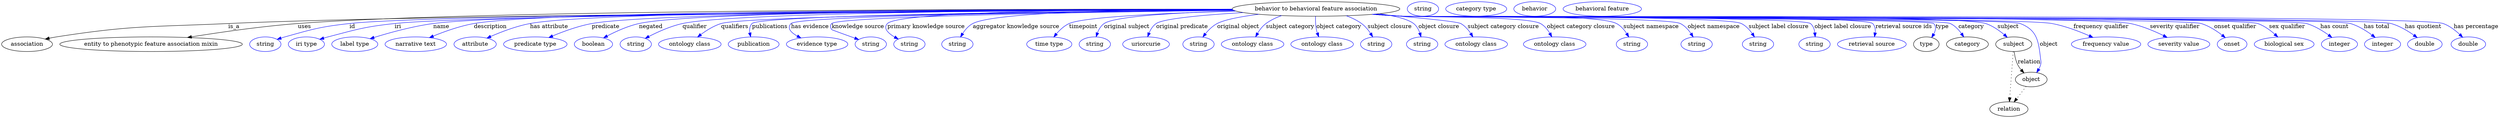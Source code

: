 digraph {
	graph [bb="0,0,6137.4,283"];
	node [label="\N"];
	"behavior to behavioral feature association"	[height=0.5,
		label="behavior to behavioral feature association",
		pos="3230.4,265",
		width=5.7231];
	association	[height=0.5,
		pos="62.394,178",
		width=1.7332];
	"behavior to behavioral feature association" -> association	[label=is_a,
		lp="571.39,221.5",
		pos="e,107.12,190.69 3025.4,263.04 2486.1,260.23 1036.8,250.82 557.39,229 369.02,220.43 320.71,225.09 134.39,196 128.7,195.11 122.8,194.01 \
116.93,192.8"];
	"entity to phenotypic feature association mixin"	[height=0.5,
		pos="367.39,178",
		width=6.2286];
	"behavior to behavioral feature association" -> "entity to phenotypic feature association mixin"	[label=uses,
		lp="744.89,221.5",
		pos="e,456.82,194.52 3024.5,264.4 2508.9,264.88 1172.3,262.71 728.39,229 639.52,222.25 539.14,207.79 466.83,196.15"];
	id	[color=blue,
		height=0.5,
		label=string,
		pos="648.39,178",
		width=1.0652];
	"behavior to behavioral feature association" -> id	[color=blue,
		label=id,
		lp="862.39,221.5",
		pos="e,677.38,189.98 3025,263.21 2487.7,260.82 1067.4,252.35 855.39,229 783.66,221.1 765.9,215.43 696.39,196 693.29,195.13 690.09,194.17 \
686.89,193.15",
		style=solid];
	iri	[color=blue,
		height=0.5,
		label="iri type",
		pos="749.39,178",
		width=1.2277];
	"behavior to behavioral feature association" -> iri	[color=blue,
		label=iri,
		lp="974.39,221.5",
		pos="e,782.31,190.19 3025.2,262.97 2506.1,260.08 1167.3,250.58 966.39,229 892.47,221.06 874.35,214.72 802.39,196 799.02,195.12 795.54,\
194.15 792.06,193.14",
		style=solid];
	name	[color=blue,
		height=0.5,
		label="label type",
		pos="868.39,178",
		width=1.5707];
	"behavior to behavioral feature association" -> name	[color=blue,
		label=name,
		lp="1081.4,221.5",
		pos="e,905.95,191.57 3025.1,263.46 2521.5,261.74 1252.1,254.87 1061.4,229 1010.9,222.15 954.57,206.62 915.88,194.67",
		style=solid];
	description	[color=blue,
		height=0.5,
		label="narrative text",
		pos="1018.4,178",
		width=2.0943];
	"behavior to behavioral feature association" -> description	[color=blue,
		label=description,
		lp="1200.9,221.5",
		pos="e,1051.7,194.17 3024.5,264.27 2537.1,264.36 1340,261.26 1160.4,229 1126,222.82 1088.8,209.45 1061.1,198.09",
		style=solid];
	"has attribute"	[color=blue,
		height=0.5,
		label=attribute,
		pos="1163.4,178",
		width=1.4443];
	"behavior to behavioral feature association" -> "has attribute"	[color=blue,
		label="has attribute",
		lp="1344.4,221.5",
		pos="e,1192.4,193.09 3024.4,264.2 2560.9,264.1 1463.1,260.47 1297.4,229 1263.9,222.65 1227.9,208.75 1201.6,197.22",
		style=solid];
	predicate	[color=blue,
		height=0.5,
		label="predicate type",
		pos="1311.4,178",
		width=2.1665];
	"behavior to behavioral feature association" -> predicate	[color=blue,
		label=predicate,
		lp="1483.4,221.5",
		pos="e,1344.3,194.39 3024.9,263.74 2589.2,262.64 1600.4,257.04 1449.4,229 1416.3,222.85 1380.5,209.71 1353.7,198.44",
		style=solid];
	negated	[color=blue,
		height=0.5,
		label=boolean,
		pos="1454.4,178",
		width=1.2999];
	"behavior to behavioral feature association" -> negated	[color=blue,
		label=negated,
		lp="1594.4,221.5",
		pos="e,1479,193.55 3024.4,264.28 2610.2,264.16 1703.9,260.28 1565.4,229 1538.1,222.83 1509.3,209.67 1487.9,198.4",
		style=solid];
	qualifier	[color=blue,
		height=0.5,
		label=string,
		pos="1557.4,178",
		width=1.0652];
	"behavior to behavioral feature association" -> qualifier	[color=blue,
		label=qualifier,
		lp="1702.4,221.5",
		pos="e,1580.7,192.36 3024.6,263.8 2631.3,262.75 1800.7,257.2 1672.4,229 1643.2,222.58 1612.2,208.65 1589.8,197.12",
		style=solid];
	qualifiers	[color=blue,
		height=0.5,
		label="ontology class",
		pos="1690.4,178",
		width=2.1304];
	"behavior to behavioral feature association" -> qualifiers	[color=blue,
		label=qualifiers,
		lp="1800.9,221.5",
		pos="e,1709.4,195.69 3026.8,262.06 2638.7,257.95 1826.3,247.23 1767.4,229 1749.4,223.42 1731.5,212.31 1717.6,201.97",
		style=solid];
	publications	[color=blue,
		height=0.5,
		label=publication,
		pos="1847.4,178",
		width=1.7332];
	"behavior to behavioral feature association" -> publications	[color=blue,
		label=publications,
		lp="1887.4,221.5",
		pos="e,1840.1,196.07 3026,262.49 2645.2,259.17 1863.7,249.85 1843.4,229 1837.5,222.97 1836.6,214.36 1837.8,205.99",
		style=solid];
	"has evidence"	[color=blue,
		height=0.5,
		label="evidence type",
		pos="2003.4,178",
		width=2.0943];
	"behavior to behavioral feature association" -> "has evidence"	[color=blue,
		label="has evidence",
		lp="1985.9,221.5",
		pos="e,1963.8,193.44 3026.9,262.09 2668,258.23 1958.1,248.19 1939.4,229 1928.4,217.75 1939.1,206.82 1954.7,198.07",
		style=solid];
	"knowledge source"	[color=blue,
		height=0.5,
		label=string,
		pos="2135.4,178",
		width=1.0652];
	"behavior to behavioral feature association" -> "knowledge source"	[color=blue,
		label="knowledge source",
		lp="2103.9,221.5",
		pos="e,2105.8,189.58 3027.9,261.61 2692.4,257.17 2056.3,246.46 2039.4,229 2034.8,224.22 2035.6,219.46 2039.4,214 2039.9,213.35 2069.9,\
202.45 2096.3,192.98",
		style=solid];
	"primary knowledge source"	[color=blue,
		height=0.5,
		label=string,
		pos="2230.4,178",
		width=1.0652];
	"behavior to behavioral feature association" -> "primary knowledge source"	[color=blue,
		label="primary knowledge source",
		lp="2271.4,221.5",
		pos="e,2203,190.73 3024.4,264.42 2725.9,264 2205.4,258.94 2176.4,229 2165.2,217.46 2178.1,205.19 2194,195.7",
		style=solid];
	"aggregator knowledge source"	[color=blue,
		height=0.5,
		label=string,
		pos="2348.4,178",
		width=1.0652];
	"behavior to behavioral feature association" -> "aggregator knowledge source"	[color=blue,
		label="aggregator knowledge source",
		lp="2492.9,221.5",
		pos="e,2356.1,195.65 3024.3,264.56 2792.6,263.76 2441.4,257.72 2386.4,229 2376,223.57 2367.6,213.87 2361.4,204.45",
		style=solid];
	timepoint	[color=blue,
		height=0.5,
		label="time type",
		pos="2574.4,178",
		width=1.5346];
	"behavior to behavioral feature association" -> timepoint	[color=blue,
		label=timepoint,
		lp="2658.4,221.5",
		pos="e,2585.5,195.67 3033.3,259.7 2870.5,254.97 2660.2,245.73 2623.4,229 2611.1,223.42 2600.3,213.29 2591.9,203.6",
		style=solid];
	"original subject"	[color=blue,
		height=0.5,
		label=string,
		pos="2686.4,178",
		width=1.0652];
	"behavior to behavioral feature association" -> "original subject"	[color=blue,
		label="original subject",
		lp="2765.4,221.5",
		pos="e,2689.6,196.31 3031.4,260.32 2895.8,256.17 2736.1,247.41 2709.4,229 2701.5,223.56 2696.3,214.72 2692.8,205.96",
		style=solid];
	"original predicate"	[color=blue,
		height=0.5,
		label=uriorcurie,
		pos="2812.4,178",
		width=1.5887];
	"behavior to behavioral feature association" -> "original predicate"	[color=blue,
		label="original predicate",
		lp="2900.9,221.5",
		pos="e,2816.4,196.27 3051.6,256 2956.7,250.35 2855.8,241.52 2837.4,229 2829.4,223.52 2823.8,214.66 2820,205.92",
		style=solid];
	"original object"	[color=blue,
		height=0.5,
		label=string,
		pos="2941.4,178",
		width=1.0652];
	"behavior to behavioral feature association" -> "original object"	[color=blue,
		label="original object",
		lp="3038.9,221.5",
		pos="e,2952.2,195.75 3089.7,251.8 3046.8,246.34 3006.1,238.86 2987.4,229 2976.1,223.05 2966.1,213.18 2958.4,203.78",
		style=solid];
	"subject category"	[color=blue,
		height=0.5,
		label="ontology class",
		pos="3074.4,178",
		width=2.1304];
	"behavior to behavioral feature association" -> "subject category"	[color=blue,
		label="subject category",
		lp="3166.9,221.5",
		pos="e,3081.8,196.15 3145.6,248.53 3132.1,243.68 3118.8,237.33 3107.4,229 3098.9,222.8 3092,213.71 3086.7,204.98",
		style=solid];
	"object category"	[color=blue,
		height=0.5,
		label="ontology class",
		pos="3245.4,178",
		width=2.1304];
	"behavior to behavioral feature association" -> "object category"	[color=blue,
		label="object category",
		lp="3286.9,221.5",
		pos="e,3237.1,196.07 3229.2,246.71 3228.9,237 3229.2,224.72 3231.4,214 3231.9,211.27 3232.7,208.48 3233.6,205.72",
		style=solid];
	"subject closure"	[color=blue,
		height=0.5,
		label=string,
		pos="3378.4,178",
		width=1.0652];
	"behavior to behavioral feature association" -> "subject closure"	[color=blue,
		label="subject closure",
		lp="3411.9,221.5",
		pos="e,3369.9,196.05 3304.7,248.21 3318,243.37 3331.2,237.1 3342.4,229 3351.2,222.62 3358.8,213.38 3364.6,204.58",
		style=solid];
	"object closure"	[color=blue,
		height=0.5,
		label=string,
		pos="3491.4,178",
		width=1.0652];
	"behavior to behavioral feature association" -> "object closure"	[color=blue,
		label="object closure",
		lp="3532.4,221.5",
		pos="e,3488.7,196.01 3386.2,253.18 3423,247.98 3455.8,240.31 3470.4,229 3477.8,223.28 3482.6,214.49 3485.7,205.86",
		style=solid];
	"subject category closure"	[color=blue,
		height=0.5,
		label="ontology class",
		pos="3624.4,178",
		width=2.1304];
	"behavior to behavioral feature association" -> "subject category closure"	[color=blue,
		label="subject category closure",
		lp="3690.9,221.5",
		pos="e,3616.3,195.91 3376.6,252.3 3470.6,244.34 3576.9,234.32 3586.4,229 3596.5,223.36 3604.7,213.81 3611,204.55",
		style=solid];
	"object category closure"	[color=blue,
		height=0.5,
		label="ontology class",
		pos="3817.4,178",
		width=2.1304];
	"behavior to behavioral feature association" -> "object category closure"	[color=blue,
		label="object category closure",
		lp="3881.9,221.5",
		pos="e,3810.3,196.06 3374.3,252.11 3398.1,250.29 3422.4,248.52 3445.4,247 3482.8,244.52 3749.6,247.2 3782.4,229 3792.1,223.6 3799.8,214.22 \
3805.4,205.03",
		style=solid];
	"subject namespace"	[color=blue,
		height=0.5,
		label=string,
		pos="4007.4,178",
		width=1.0652];
	"behavior to behavioral feature association" -> "subject namespace"	[color=blue,
		label="subject namespace",
		lp="4054.4,221.5",
		pos="e,3999.7,195.68 3372,251.9 3396.5,250.07 3421.7,248.35 3445.4,247 3503.6,243.7 3917.7,255.78 3969.4,229 3979.8,223.61 3988.2,213.91 \
3994.4,204.49",
		style=solid];
	"object namespace"	[color=blue,
		height=0.5,
		label=string,
		pos="4166.4,178",
		width=1.0652];
	"behavior to behavioral feature association" -> "object namespace"	[color=blue,
		label="object namespace",
		lp="4208.4,221.5",
		pos="e,4158.1,195.74 3370.8,251.83 3395.7,249.98 3421.3,248.27 3445.4,247 3483.2,245.01 4092.5,245.84 4126.4,229 4137.2,223.62 4146.1,\
213.79 4152.7,204.27",
		style=solid];
	"subject label closure"	[color=blue,
		height=0.5,
		label=string,
		pos="4317.4,178",
		width=1.0652];
	"behavior to behavioral feature association" -> "subject label closure"	[color=blue,
		label="subject label closure",
		lp="4368.4,221.5",
		pos="e,4308.8,195.77 3370.3,251.77 3395.3,249.92 3421.1,248.22 3445.4,247 3491.5,244.68 4234.9,249.2 4276.4,229 4287.4,223.66 4296.4,\
213.84 4303.2,204.3",
		style=solid];
	"object label closure"	[color=blue,
		height=0.5,
		label=string,
		pos="4456.4,178",
		width=1.0652];
	"behavior to behavioral feature association" -> "object label closure"	[color=blue,
		label="object label closure",
		lp="4525.9,221.5",
		pos="e,4458,196.09 3370,251.72 3395.1,249.87 3421,248.18 3445.4,247 3473.2,245.65 4425,246.82 4446.4,229 4453.1,223.43 4456.1,214.79 \
4457.3,206.25",
		style=solid];
	"retrieval source ids"	[color=blue,
		height=0.5,
		label="retrieval source",
		pos="4597.4,178",
		width=2.347];
	"behavior to behavioral feature association" -> "retrieval source ids"	[color=blue,
		label="retrieval source ids",
		lp="4675.9,221.5",
		pos="e,4603.8,196.11 3369.7,251.69 3394.9,249.84 3420.9,248.16 3445.4,247 3477.4,245.49 4576.9,251.85 4599.4,229 4605.3,223.01 4606.4,\
214.42 4605.6,206.04",
		style=solid];
	type	[height=0.5,
		pos="4731.4,178",
		width=0.86659];
	"behavior to behavioral feature association" -> type	[color=blue,
		label=type,
		lp="4770.4,221.5",
		pos="e,4744.4,194.37 3369.4,251.68 3394.7,249.82 3420.8,248.14 3445.4,247 3463.5,246.16 4736.7,241.9 4749.4,229 4756.3,222 4754.3,212.18 \
4749.7,203.08",
		style=solid];
	category	[height=0.5,
		pos="4832.4,178",
		width=1.4263];
	"behavior to behavioral feature association" -> category	[color=blue,
		label=category,
		lp="4841.9,221.5",
		pos="e,4823.5,195.81 3369.4,251.67 3394.7,249.81 3420.8,248.14 3445.4,247 3482.7,245.28 4756.6,245.01 4790.4,229 4801.5,223.72 4810.8,\
213.91 4817.7,204.36",
		style=solid];
	subject	[height=0.5,
		pos="4946.4,178",
		width=1.2277];
	"behavior to behavioral feature association" -> subject	[color=blue,
		label=subject,
		lp="4932.4,221.5",
		pos="e,4930.5,195 3369.1,251.67 3394.5,249.81 3420.7,248.13 3445.4,247 3524.9,243.36 4801.9,254.01 4877.4,229 4894.2,223.43 4910.4,212.13 \
4922.9,201.68",
		style=solid];
	object	[height=0.5,
		pos="4989.4,91",
		width=1.0832];
	"behavior to behavioral feature association" -> object	[color=blue,
		label=object,
		lp="5032.4,178",
		pos="e,5002.8,108.09 3369.1,251.66 3394.5,249.79 3420.7,248.12 3445.4,247 3487.5,245.09 4923.1,244.24 4962.4,229 5004,212.87 5007.1,186.29 \
5012.4,142 5013.2,135.38 5014.3,133.39 5012.4,127 5011.4,123.55 5009.9,120.13 5008.1,116.85",
		style=solid];
	"frequency qualifier"	[color=blue,
		height=0.5,
		label="frequency value",
		pos="5173.4,178",
		width=2.3651];
	"behavior to behavioral feature association" -> "frequency qualifier"	[color=blue,
		label="frequency qualifier",
		lp="5161.4,221.5",
		pos="e,5141.2,194.72 3369.1,251.65 3394.5,249.78 3420.7,248.11 3445.4,247 3533.9,243.01 4953.3,245.34 5040.4,229 5072.1,223.05 5106.1,\
210.13 5131.8,198.91",
		style=solid];
	"severity qualifier"	[color=blue,
		height=0.5,
		label="severity value",
		pos="5352.4,178",
		width=2.1123];
	"behavior to behavioral feature association" -> "severity qualifier"	[color=blue,
		label="severity qualifier",
		lp="5342.4,221.5",
		pos="e,5323.6,194.85 3368.8,251.64 3394.3,249.77 3420.6,248.1 3445.4,247 3544.6,242.58 5136.1,249.12 5233.4,229 5261.7,223.14 5291.8,\
210.46 5314.6,199.33",
		style=solid];
	"onset qualifier"	[color=blue,
		height=0.5,
		label=onset,
		pos="5482.4,178",
		width=1.011];
	"behavior to behavioral feature association" -> "onset qualifier"	[color=blue,
		label="onset qualifier",
		lp="5490.9,221.5",
		pos="e,5465.7,194.31 3368.8,251.63 3394.3,249.76 3420.6,248.09 3445.4,247 3499.8,244.6 5355.3,245.03 5407.4,229 5425.8,223.32 5443.9,\
211.5 5457.7,200.78",
		style=solid];
	"sex qualifier"	[color=blue,
		height=0.5,
		label="biological sex",
		pos="5610.4,178",
		width=2.0401];
	"behavior to behavioral feature association" -> "sex qualifier"	[color=blue,
		label="sex qualifier",
		lp="5618.4,221.5",
		pos="e,5595.1,195.74 3368.5,251.64 3394.1,249.76 3420.5,248.09 3445.4,247 3503.7,244.45 5491.3,248.24 5546.4,229 5561.9,223.6 5576.5,\
212.8 5587.8,202.62",
		style=solid];
	"has count"	[color=blue,
		height=0.5,
		label=integer,
		pos="5746.4,178",
		width=1.2277];
	"behavior to behavioral feature association" -> "has count"	[color=blue,
		label="has count",
		lp="5734.4,221.5",
		pos="e,5728.1,194.57 3368.5,251.63 3394.1,249.75 3420.5,248.08 3445.4,247 3507,244.32 5607.2,246.25 5666.4,229 5685.8,223.33 5705.2,211.47 \
5720,200.72",
		style=solid];
	"has total"	[color=blue,
		height=0.5,
		label=integer,
		pos="5852.4,178",
		width=1.2277];
	"behavior to behavioral feature association" -> "has total"	[color=blue,
		label="has total",
		lp="5837.9,221.5",
		pos="e,5834.4,194.57 3368.5,251.62 3394.1,249.74 3420.5,248.08 3445.4,247 3510,244.2 5711.4,247.24 5773.4,229 5792.7,223.33 5811.8,211.47 \
5826.3,200.72",
		style=solid];
	"has quotient"	[color=blue,
		height=0.5,
		label=double,
		pos="5956.4,178",
		width=1.1735];
	"behavior to behavioral feature association" -> "has quotient"	[color=blue,
		label="has quotient",
		lp="5952.4,221.5",
		pos="e,5937.7,194.34 3368.5,251.61 3394.1,249.74 3420.5,248.07 3445.4,247 3512.8,244.09 5808.5,247.3 5873.4,229 5893.6,223.31 5913.8,\
211.33 5929.2,200.51",
		style=solid];
	"has percentage"	[color=blue,
		height=0.5,
		label=double,
		pos="6063.4,178",
		width=1.1735];
	"behavior to behavioral feature association" -> "has percentage"	[color=blue,
		label="has percentage",
		lp="6082.4,221.5",
		pos="e,6049.4,195 3368.5,251.6 3394.1,249.73 3420.5,248.07 3445.4,247 3516.3,243.95 5934.5,252.87 6001.4,229 6016.7,223.54 6031,212.56 \
6042,202.28",
		style=solid];
	association_type	[color=blue,
		height=0.5,
		label=string,
		pos="3492.4,265",
		width=1.0652];
	association_category	[color=blue,
		height=0.5,
		label="category type",
		pos="3623.4,265",
		width=2.0762];
	subject -> object	[label=relation,
		lp="4984.4,134.5",
		pos="e,4971.5,107.23 4947.5,159.55 4948.7,149.57 4951.2,137.07 4956.4,127 4958.6,122.68 4961.5,118.52 4964.7,114.66"];
	relation	[height=0.5,
		pos="4934.4,18",
		width=1.2999];
	subject -> relation	[pos="e,4935.7,36.188 4945.1,159.79 4943,132.48 4939,78.994 4936.5,46.38",
		style=dotted];
	"behavior to behavioral feature association_subject"	[color=blue,
		height=0.5,
		label=behavior,
		pos="3767.4,265",
		width=1.4263];
	object -> relation	[pos="e,4947.2,35.54 4976.9,73.889 4970,64.939 4961.2,53.617 4953.4,43.584",
		style=dotted];
	"behavior to behavioral feature association_object"	[color=blue,
		height=0.5,
		label="behavioral feature",
		pos="3933.4,265",
		width=2.672];
}
